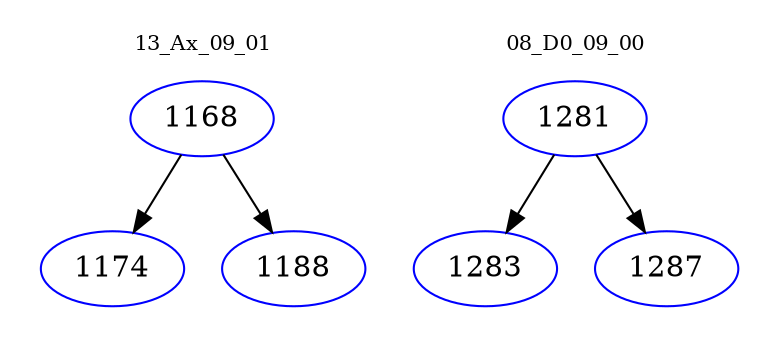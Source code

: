 digraph{
subgraph cluster_0 {
color = white
label = "13_Ax_09_01";
fontsize=10;
T0_1168 [label="1168", color="blue"]
T0_1168 -> T0_1174 [color="black"]
T0_1174 [label="1174", color="blue"]
T0_1168 -> T0_1188 [color="black"]
T0_1188 [label="1188", color="blue"]
}
subgraph cluster_1 {
color = white
label = "08_D0_09_00";
fontsize=10;
T1_1281 [label="1281", color="blue"]
T1_1281 -> T1_1283 [color="black"]
T1_1283 [label="1283", color="blue"]
T1_1281 -> T1_1287 [color="black"]
T1_1287 [label="1287", color="blue"]
}
}
